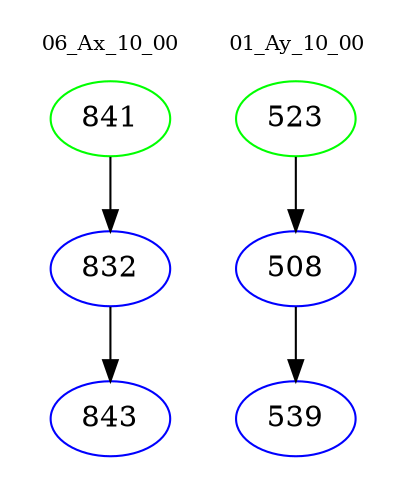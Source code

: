 digraph{
subgraph cluster_0 {
color = white
label = "06_Ax_10_00";
fontsize=10;
T0_841 [label="841", color="green"]
T0_841 -> T0_832 [color="black"]
T0_832 [label="832", color="blue"]
T0_832 -> T0_843 [color="black"]
T0_843 [label="843", color="blue"]
}
subgraph cluster_1 {
color = white
label = "01_Ay_10_00";
fontsize=10;
T1_523 [label="523", color="green"]
T1_523 -> T1_508 [color="black"]
T1_508 [label="508", color="blue"]
T1_508 -> T1_539 [color="black"]
T1_539 [label="539", color="blue"]
}
}
